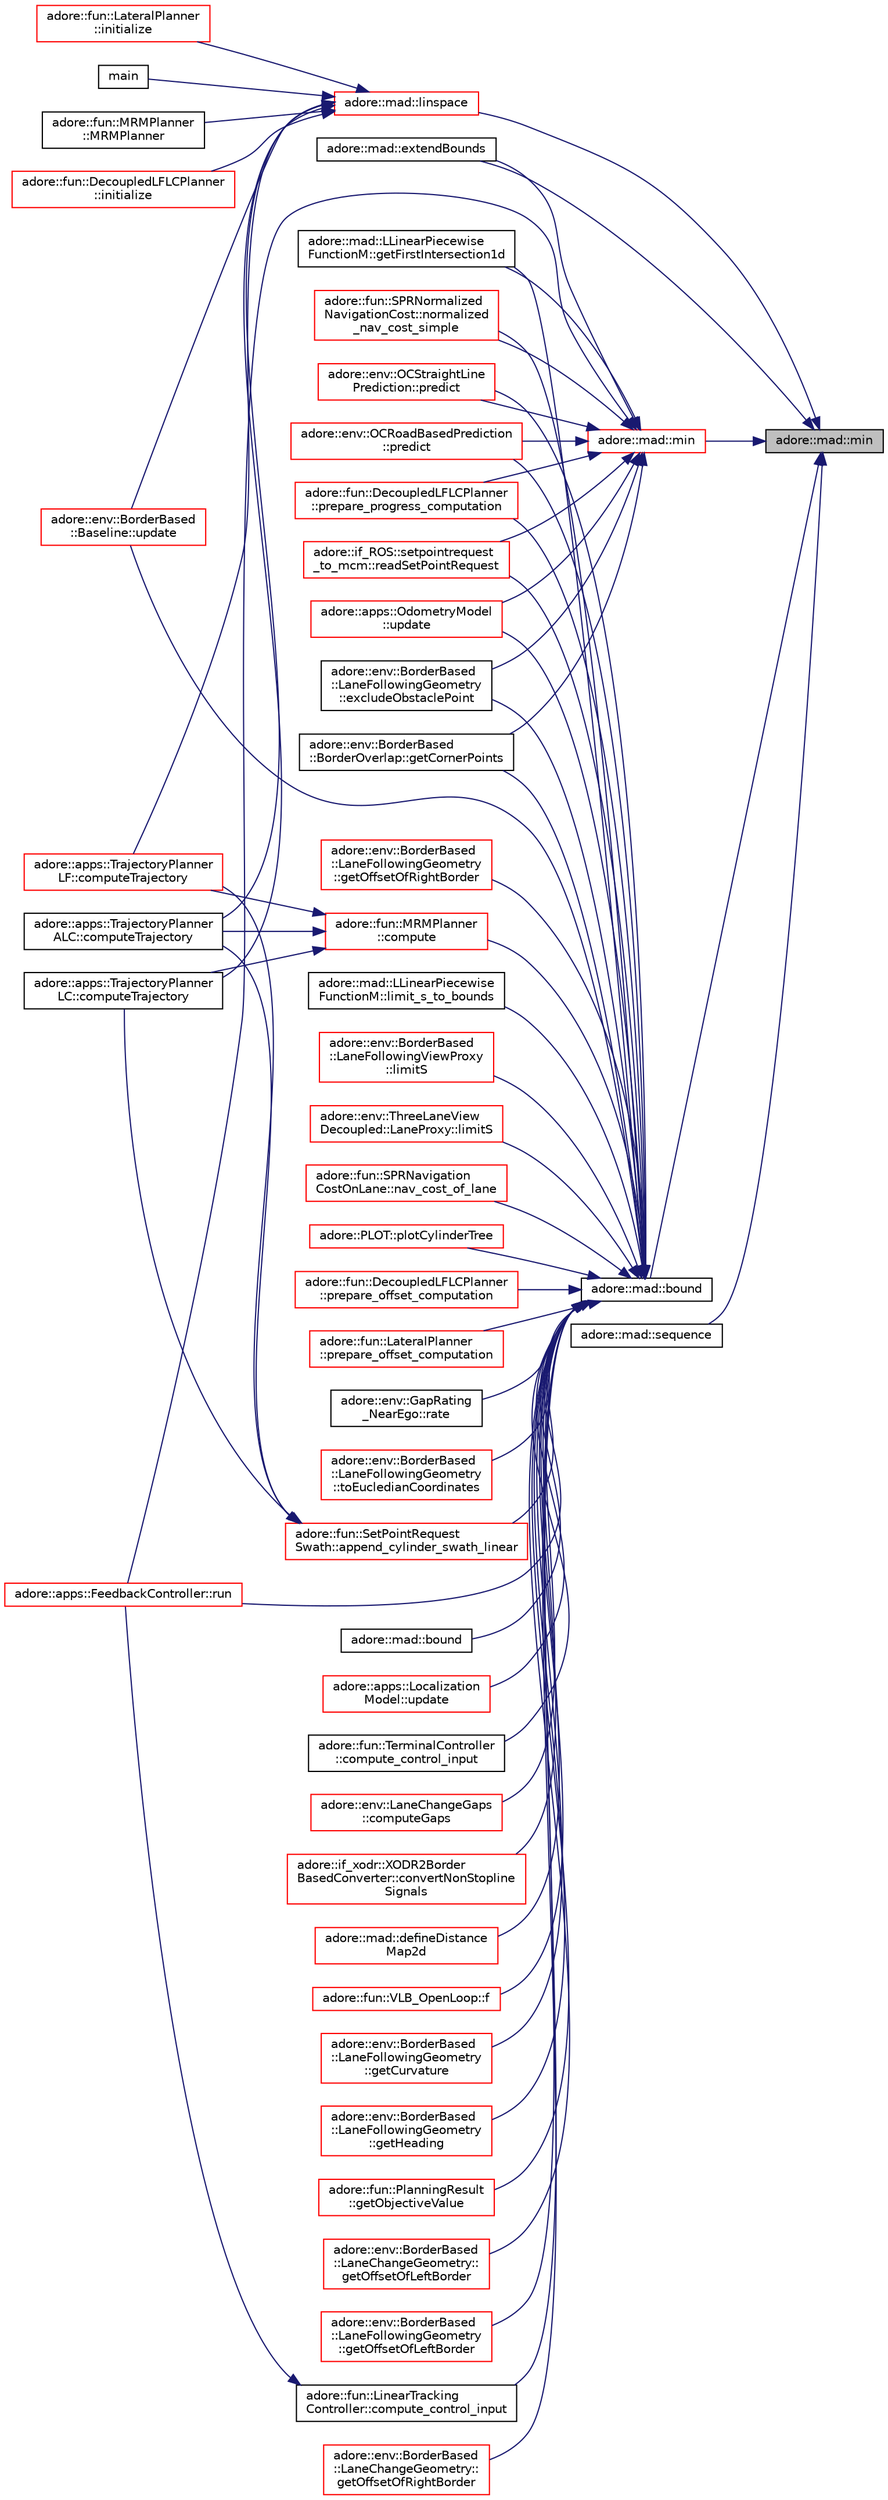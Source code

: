 digraph "adore::mad::min"
{
 // LATEX_PDF_SIZE
  edge [fontname="Helvetica",fontsize="10",labelfontname="Helvetica",labelfontsize="10"];
  node [fontname="Helvetica",fontsize="10",shape=record];
  rankdir="RL";
  Node1 [label="adore::mad::min",height=0.2,width=0.4,color="black", fillcolor="grey75", style="filled", fontcolor="black",tooltip=" "];
  Node1 -> Node2 [dir="back",color="midnightblue",fontsize="10",style="solid",fontname="Helvetica"];
  Node2 [label="adore::mad::bound",height=0.2,width=0.4,color="black", fillcolor="white", style="filled",URL="$namespaceadore_1_1mad.html#a927f4883d4edcec4dcfd9bb1f09d4f62",tooltip=" "];
  Node2 -> Node3 [dir="back",color="midnightblue",fontsize="10",style="solid",fontname="Helvetica"];
  Node3 [label="adore::fun::SetPointRequest\lSwath::append_cylinder_swath_linear",height=0.2,width=0.4,color="red", fillcolor="white", style="filled",URL="$classadore_1_1fun_1_1SetPointRequestSwath.html#a25b8ab48b288e512953324e391bc946e",tooltip=" "];
  Node3 -> Node4 [dir="back",color="midnightblue",fontsize="10",style="solid",fontname="Helvetica"];
  Node4 [label="adore::apps::TrajectoryPlanner\lALC::computeTrajectory",height=0.2,width=0.4,color="black", fillcolor="white", style="filled",URL="$classadore_1_1apps_1_1TrajectoryPlannerALC.html#ac8684dc66c076b07b57f3bb67328314e",tooltip="update data, views and recompute maneuver"];
  Node3 -> Node5 [dir="back",color="midnightblue",fontsize="10",style="solid",fontname="Helvetica"];
  Node5 [label="adore::apps::TrajectoryPlanner\lLC::computeTrajectory",height=0.2,width=0.4,color="black", fillcolor="white", style="filled",URL="$classadore_1_1apps_1_1TrajectoryPlannerLC.html#accad9246ad8f7ab9c45b648c3a70f18a",tooltip="update data, views and recompute maneuver"];
  Node3 -> Node6 [dir="back",color="midnightblue",fontsize="10",style="solid",fontname="Helvetica"];
  Node6 [label="adore::apps::TrajectoryPlanner\lLF::computeTrajectory",height=0.2,width=0.4,color="red", fillcolor="white", style="filled",URL="$classadore_1_1apps_1_1TrajectoryPlannerLF.html#a0f66455260fa8707f58fd45668328d6f",tooltip="update data, views and recompute maneuver"];
  Node2 -> Node15 [dir="back",color="midnightblue",fontsize="10",style="solid",fontname="Helvetica"];
  Node15 [label="adore::mad::bound",height=0.2,width=0.4,color="black", fillcolor="white", style="filled",URL="$namespaceadore_1_1mad.html#a3950e63dd81881b955e8e213a959e46b",tooltip=" "];
  Node2 -> Node16 [dir="back",color="midnightblue",fontsize="10",style="solid",fontname="Helvetica"];
  Node16 [label="adore::fun::MRMPlanner\l::compute",height=0.2,width=0.4,color="red", fillcolor="white", style="filled",URL="$classadore_1_1fun_1_1MRMPlanner.html#aae8436fc85e3888af12e9e35559e3455",tooltip=" "];
  Node16 -> Node4 [dir="back",color="midnightblue",fontsize="10",style="solid",fontname="Helvetica"];
  Node16 -> Node5 [dir="back",color="midnightblue",fontsize="10",style="solid",fontname="Helvetica"];
  Node16 -> Node6 [dir="back",color="midnightblue",fontsize="10",style="solid",fontname="Helvetica"];
  Node2 -> Node19 [dir="back",color="midnightblue",fontsize="10",style="solid",fontname="Helvetica"];
  Node19 [label="adore::fun::LinearTracking\lController::compute_control_input",height=0.2,width=0.4,color="black", fillcolor="white", style="filled",URL="$classadore_1_1fun_1_1LinearTrackingController.html#a6dd536fe3c1648f267b882c1687f95ab",tooltip=" "];
  Node19 -> Node20 [dir="back",color="midnightblue",fontsize="10",style="solid",fontname="Helvetica"];
  Node20 [label="adore::apps::FeedbackController::run",height=0.2,width=0.4,color="red", fillcolor="white", style="filled",URL="$classadore_1_1apps_1_1FeedbackController.html#a53938de6939b52cd8f61a3882cbd86e0",tooltip=" "];
  Node2 -> Node23 [dir="back",color="midnightblue",fontsize="10",style="solid",fontname="Helvetica"];
  Node23 [label="adore::fun::TerminalController\l::compute_control_input",height=0.2,width=0.4,color="black", fillcolor="white", style="filled",URL="$classadore_1_1fun_1_1TerminalController.html#a833cfa688d4c838b1c4bbc3e4e2d2269",tooltip=" "];
  Node2 -> Node24 [dir="back",color="midnightblue",fontsize="10",style="solid",fontname="Helvetica"];
  Node24 [label="adore::env::LaneChangeGaps\l::computeGaps",height=0.2,width=0.4,color="red", fillcolor="white", style="filled",URL="$classadore_1_1env_1_1LaneChangeGaps.html#add65c54915bf8c76c346fef8e68f14bc",tooltip=" "];
  Node2 -> Node27 [dir="back",color="midnightblue",fontsize="10",style="solid",fontname="Helvetica"];
  Node27 [label="adore::if_xodr::XODR2Border\lBasedConverter::convertNonStopline\lSignals",height=0.2,width=0.4,color="red", fillcolor="white", style="filled",URL="$classadore_1_1if__xodr_1_1XODR2BorderBasedConverter.html#adf9ff05235f364296ad823c54ad22929",tooltip="determine absolute coordinate and heading of non stop line headings"];
  Node2 -> Node39 [dir="back",color="midnightblue",fontsize="10",style="solid",fontname="Helvetica"];
  Node39 [label="adore::mad::defineDistance\lMap2d",height=0.2,width=0.4,color="red", fillcolor="white", style="filled",URL="$namespaceadore_1_1mad.html#a9b37b72a4ab15b34bf4bba7583a34dee",tooltip=" "];
  Node2 -> Node45 [dir="back",color="midnightblue",fontsize="10",style="solid",fontname="Helvetica"];
  Node45 [label="adore::env::BorderBased\l::LaneFollowingGeometry\l::excludeObstaclePoint",height=0.2,width=0.4,color="black", fillcolor="white", style="filled",URL="$classadore_1_1env_1_1BorderBased_1_1LaneFollowingGeometry.html#ad186acfd36137d81b50ab523d9d2938f",tooltip="Modify a lane boundary to exclude a given point."];
  Node2 -> Node46 [dir="back",color="midnightblue",fontsize="10",style="solid",fontname="Helvetica"];
  Node46 [label="adore::fun::VLB_OpenLoop::f",height=0.2,width=0.4,color="red", fillcolor="white", style="filled",URL="$classadore_1_1fun_1_1VLB__OpenLoop.html#a4cabed52bbea40a691433e5cad0891ae",tooltip=" "];
  Node2 -> Node55 [dir="back",color="midnightblue",fontsize="10",style="solid",fontname="Helvetica"];
  Node55 [label="adore::env::BorderBased\l::BorderOverlap::getCornerPoints",height=0.2,width=0.4,color="black", fillcolor="white", style="filled",URL="$structadore_1_1env_1_1BorderBased_1_1BorderOverlap.html#a275703815047077c6ac3b75389105d2c",tooltip="Get the corner points of the overlap."];
  Node2 -> Node56 [dir="back",color="midnightblue",fontsize="10",style="solid",fontname="Helvetica"];
  Node56 [label="adore::env::BorderBased\l::LaneFollowingGeometry\l::getCurvature",height=0.2,width=0.4,color="red", fillcolor="white", style="filled",URL="$classadore_1_1env_1_1BorderBased_1_1LaneFollowingGeometry.html#ad1a92624a2dd914dc135eca0309ef9a8",tooltip="Get the curvature of the lane at a certain position."];
  Node2 -> Node59 [dir="back",color="midnightblue",fontsize="10",style="solid",fontname="Helvetica"];
  Node59 [label="adore::mad::LLinearPiecewise\lFunctionM::getFirstIntersection1d",height=0.2,width=0.4,color="black", fillcolor="white", style="filled",URL="$classadore_1_1mad_1_1LLinearPiecewiseFunctionM.html#aa33105fe6aeb10a32eb188d84b3be890",tooltip=" "];
  Node2 -> Node60 [dir="back",color="midnightblue",fontsize="10",style="solid",fontname="Helvetica"];
  Node60 [label="adore::env::BorderBased\l::LaneFollowingGeometry\l::getHeading",height=0.2,width=0.4,color="red", fillcolor="white", style="filled",URL="$classadore_1_1env_1_1BorderBased_1_1LaneFollowingGeometry.html#a1720c305927de419daeb577fb3055630",tooltip="Get the heading at a certain position."];
  Node2 -> Node63 [dir="back",color="midnightblue",fontsize="10",style="solid",fontname="Helvetica"];
  Node63 [label="adore::fun::PlanningResult\l::getObjectiveValue",height=0.2,width=0.4,color="red", fillcolor="white", style="filled",URL="$structadore_1_1fun_1_1PlanningResult.html#a36a6fe94ff79083182756ac564459006",tooltip=" "];
  Node2 -> Node67 [dir="back",color="midnightblue",fontsize="10",style="solid",fontname="Helvetica"];
  Node67 [label="adore::env::BorderBased\l::LaneChangeGeometry::\lgetOffsetOfLeftBorder",height=0.2,width=0.4,color="red", fillcolor="white", style="filled",URL="$classadore_1_1env_1_1BorderBased_1_1LaneChangeGeometry.html#afc7f7418aed3c6261dcd6f5b864cc229",tooltip="Get the offset of the left border at a certain position."];
  Node2 -> Node70 [dir="back",color="midnightblue",fontsize="10",style="solid",fontname="Helvetica"];
  Node70 [label="adore::env::BorderBased\l::LaneFollowingGeometry\l::getOffsetOfLeftBorder",height=0.2,width=0.4,color="red", fillcolor="white", style="filled",URL="$classadore_1_1env_1_1BorderBased_1_1LaneFollowingGeometry.html#a06948f564268fcc8839d8f68264dd21c",tooltip="Get the offset of the left border at a certain position."];
  Node2 -> Node79 [dir="back",color="midnightblue",fontsize="10",style="solid",fontname="Helvetica"];
  Node79 [label="adore::env::BorderBased\l::LaneChangeGeometry::\lgetOffsetOfRightBorder",height=0.2,width=0.4,color="red", fillcolor="white", style="filled",URL="$classadore_1_1env_1_1BorderBased_1_1LaneChangeGeometry.html#a9b119a119b33546fde049def7e9478d5",tooltip="Get the offset of the right border at a certain position."];
  Node2 -> Node81 [dir="back",color="midnightblue",fontsize="10",style="solid",fontname="Helvetica"];
  Node81 [label="adore::env::BorderBased\l::LaneFollowingGeometry\l::getOffsetOfRightBorder",height=0.2,width=0.4,color="red", fillcolor="white", style="filled",URL="$classadore_1_1env_1_1BorderBased_1_1LaneFollowingGeometry.html#a9a5eb2a8767f13365d0e62fa024bc6a5",tooltip="Get the offset of the right border at a certain position."];
  Node2 -> Node83 [dir="back",color="midnightblue",fontsize="10",style="solid",fontname="Helvetica"];
  Node83 [label="adore::mad::LLinearPiecewise\lFunctionM::limit_s_to_bounds",height=0.2,width=0.4,color="black", fillcolor="white", style="filled",URL="$classadore_1_1mad_1_1LLinearPiecewiseFunctionM.html#af583aeb46e42f595578832e0869becf7",tooltip="shifts s to be in between limitLo and limitHi"];
  Node2 -> Node84 [dir="back",color="midnightblue",fontsize="10",style="solid",fontname="Helvetica"];
  Node84 [label="adore::env::BorderBased\l::LaneFollowingViewProxy\l::limitS",height=0.2,width=0.4,color="red", fillcolor="white", style="filled",URL="$classadore_1_1env_1_1BorderBased_1_1LaneFollowingViewProxy.html#af6812487d6f186eb764ce20b34ee9f8a",tooltip=" "];
  Node2 -> Node92 [dir="back",color="midnightblue",fontsize="10",style="solid",fontname="Helvetica"];
  Node92 [label="adore::env::ThreeLaneView\lDecoupled::LaneProxy::limitS",height=0.2,width=0.4,color="red", fillcolor="white", style="filled",URL="$classadore_1_1env_1_1ThreeLaneViewDecoupled_1_1LaneProxy.html#a685b3d49deb2efe36d5b36f9789f5575",tooltip=" "];
  Node2 -> Node108 [dir="back",color="midnightblue",fontsize="10",style="solid",fontname="Helvetica"];
  Node108 [label="adore::fun::SPRNavigation\lCostOnLane::nav_cost_of_lane",height=0.2,width=0.4,color="red", fillcolor="white", style="filled",URL="$classadore_1_1fun_1_1SPRNavigationCostOnLane.html#a1b9b71f775b0630b647567144cd35f06",tooltip="minimum cost of given lane, independent of trajectory"];
  Node2 -> Node110 [dir="back",color="midnightblue",fontsize="10",style="solid",fontname="Helvetica"];
  Node110 [label="adore::fun::SPRNormalized\lNavigationCost::normalized\l_nav_cost_simple",height=0.2,width=0.4,color="red", fillcolor="white", style="filled",URL="$classadore_1_1fun_1_1SPRNormalizedNavigationCost.html#a0d97ab593763f208e17053affdcb428e",tooltip="simplified version of normalized_nav_cost: lane is given"];
  Node2 -> Node112 [dir="back",color="midnightblue",fontsize="10",style="solid",fontname="Helvetica"];
  Node112 [label="adore::PLOT::plotCylinderTree",height=0.2,width=0.4,color="red", fillcolor="white", style="filled",URL="$namespaceadore_1_1PLOT.html#a06e182f546ad1bb12ff78136e6318edd",tooltip=" "];
  Node2 -> Node125 [dir="back",color="midnightblue",fontsize="10",style="solid",fontname="Helvetica"];
  Node125 [label="adore::env::OCStraightLine\lPrediction::predict",height=0.2,width=0.4,color="red", fillcolor="white", style="filled",URL="$classadore_1_1env_1_1OCStraightLinePrediction.html#a98a7c5f4c101c7a917f8e5a3e984cd16",tooltip=" "];
  Node2 -> Node131 [dir="back",color="midnightblue",fontsize="10",style="solid",fontname="Helvetica"];
  Node131 [label="adore::env::OCRoadBasedPrediction\l::predict",height=0.2,width=0.4,color="red", fillcolor="white", style="filled",URL="$classadore_1_1env_1_1OCRoadBasedPrediction.html#af6fda5b2a78669c5e19e222348665713",tooltip=" "];
  Node2 -> Node132 [dir="back",color="midnightblue",fontsize="10",style="solid",fontname="Helvetica"];
  Node132 [label="adore::fun::DecoupledLFLCPlanner\l::prepare_offset_computation",height=0.2,width=0.4,color="red", fillcolor="white", style="filled",URL="$classadore_1_1fun_1_1DecoupledLFLCPlanner.html#ae79c739be18dc79db3521eb2540fb678",tooltip=" "];
  Node2 -> Node133 [dir="back",color="midnightblue",fontsize="10",style="solid",fontname="Helvetica"];
  Node133 [label="adore::fun::LateralPlanner\l::prepare_offset_computation",height=0.2,width=0.4,color="red", fillcolor="white", style="filled",URL="$classadore_1_1fun_1_1LateralPlanner.html#a693509deea6464322cd6219ebced4b05",tooltip=" "];
  Node2 -> Node134 [dir="back",color="midnightblue",fontsize="10",style="solid",fontname="Helvetica"];
  Node134 [label="adore::fun::DecoupledLFLCPlanner\l::prepare_progress_computation",height=0.2,width=0.4,color="red", fillcolor="white", style="filled",URL="$classadore_1_1fun_1_1DecoupledLFLCPlanner.html#a1ed615f477f8ccb4b64217e7690563c2",tooltip=" "];
  Node2 -> Node135 [dir="back",color="midnightblue",fontsize="10",style="solid",fontname="Helvetica"];
  Node135 [label="adore::env::GapRating\l_NearEgo::rate",height=0.2,width=0.4,color="black", fillcolor="white", style="filled",URL="$classadore_1_1env_1_1GapRating__NearEgo.html#a85bf9cc9e77eaece44563ef5382a0b87",tooltip=" "];
  Node2 -> Node136 [dir="back",color="midnightblue",fontsize="10",style="solid",fontname="Helvetica"];
  Node136 [label="adore::if_ROS::setpointrequest\l_to_mcm::readSetPointRequest",height=0.2,width=0.4,color="red", fillcolor="white", style="filled",URL="$classadore_1_1if__ROS_1_1setpointrequest__to__mcm.html#acfc54ebf23396c9a4a012b0ef185556c",tooltip=" "];
  Node2 -> Node20 [dir="back",color="midnightblue",fontsize="10",style="solid",fontname="Helvetica"];
  Node2 -> Node140 [dir="back",color="midnightblue",fontsize="10",style="solid",fontname="Helvetica"];
  Node140 [label="adore::env::BorderBased\l::LaneFollowingGeometry\l::toEucledianCoordinates",height=0.2,width=0.4,color="red", fillcolor="white", style="filled",URL="$classadore_1_1env_1_1BorderBased_1_1LaneFollowingGeometry.html#a9bbf6e74ae3889713c5047a0d28d3b4f",tooltip="Transform from relative to euclidian coordinates."];
  Node2 -> Node143 [dir="back",color="midnightblue",fontsize="10",style="solid",fontname="Helvetica"];
  Node143 [label="adore::apps::Localization\lModel::update",height=0.2,width=0.4,color="red", fillcolor="white", style="filled",URL="$classadore_1_1apps_1_1LocalizationModel.html#a4b0b280b821ef650bead639c9f17b271",tooltip="simulation step of the odometry estimate model"];
  Node2 -> Node146 [dir="back",color="midnightblue",fontsize="10",style="solid",fontname="Helvetica"];
  Node146 [label="adore::apps::OdometryModel\l::update",height=0.2,width=0.4,color="red", fillcolor="white", style="filled",URL="$classadore_1_1apps_1_1OdometryModel.html#a2b8a8009f336999f7768a9eba0590c75",tooltip="simulation step of the odometry estimate model"];
  Node2 -> Node149 [dir="back",color="midnightblue",fontsize="10",style="solid",fontname="Helvetica"];
  Node149 [label="adore::env::BorderBased\l::Baseline::update",height=0.2,width=0.4,color="red", fillcolor="white", style="filled",URL="$classadore_1_1env_1_1BorderBased_1_1Baseline.html#a09c90ecc7b472770bc2ec35de280ae3c",tooltip="compute fit for borderSequence"];
  Node1 -> Node152 [dir="back",color="midnightblue",fontsize="10",style="solid",fontname="Helvetica"];
  Node152 [label="adore::mad::extendBounds",height=0.2,width=0.4,color="black", fillcolor="white", style="filled",URL="$namespaceadore_1_1mad.html#a62516f1abc40135ec50badd35dd03059",tooltip=" "];
  Node1 -> Node153 [dir="back",color="midnightblue",fontsize="10",style="solid",fontname="Helvetica"];
  Node153 [label="adore::mad::linspace",height=0.2,width=0.4,color="red", fillcolor="white", style="filled",URL="$namespaceadore_1_1mad.html#a7bfd7c9a7c5816ef00e7b52d20957690",tooltip=" "];
  Node153 -> Node4 [dir="back",color="midnightblue",fontsize="10",style="solid",fontname="Helvetica"];
  Node153 -> Node5 [dir="back",color="midnightblue",fontsize="10",style="solid",fontname="Helvetica"];
  Node153 -> Node6 [dir="back",color="midnightblue",fontsize="10",style="solid",fontname="Helvetica"];
  Node153 -> Node154 [dir="back",color="midnightblue",fontsize="10",style="solid",fontname="Helvetica"];
  Node154 [label="adore::fun::DecoupledLFLCPlanner\l::initialize",height=0.2,width=0.4,color="red", fillcolor="white", style="filled",URL="$classadore_1_1fun_1_1DecoupledLFLCPlanner.html#a9538b2101235a1c1319e69e65aafe8f0",tooltip=" "];
  Node153 -> Node157 [dir="back",color="midnightblue",fontsize="10",style="solid",fontname="Helvetica"];
  Node157 [label="adore::fun::LateralPlanner\l::initialize",height=0.2,width=0.4,color="red", fillcolor="white", style="filled",URL="$classadore_1_1fun_1_1LateralPlanner.html#a929fb7f15f488b3631c77a92942bbf27",tooltip=" "];
  Node153 -> Node51 [dir="back",color="midnightblue",fontsize="10",style="solid",fontname="Helvetica"];
  Node51 [label="main",height=0.2,width=0.4,color="black", fillcolor="white", style="filled",URL="$test__trajectory__planner__node_8cpp.html#a3c04138a5bfe5d72780bb7e82a18e627",tooltip=" "];
  Node153 -> Node160 [dir="back",color="midnightblue",fontsize="10",style="solid",fontname="Helvetica"];
  Node160 [label="adore::fun::MRMPlanner\l::MRMPlanner",height=0.2,width=0.4,color="black", fillcolor="white", style="filled",URL="$classadore_1_1fun_1_1MRMPlanner.html#a6892804420905c81aedad458aaebaa94",tooltip=" "];
  Node153 -> Node149 [dir="back",color="midnightblue",fontsize="10",style="solid",fontname="Helvetica"];
  Node1 -> Node163 [dir="back",color="midnightblue",fontsize="10",style="solid",fontname="Helvetica"];
  Node163 [label="adore::mad::min",height=0.2,width=0.4,color="red", fillcolor="white", style="filled",URL="$namespaceadore_1_1mad.html#ab58ecb752f9bbfe27832e0a2c0e22c2b",tooltip=" "];
  Node163 -> Node45 [dir="back",color="midnightblue",fontsize="10",style="solid",fontname="Helvetica"];
  Node163 -> Node152 [dir="back",color="midnightblue",fontsize="10",style="solid",fontname="Helvetica"];
  Node163 -> Node55 [dir="back",color="midnightblue",fontsize="10",style="solid",fontname="Helvetica"];
  Node163 -> Node59 [dir="back",color="midnightblue",fontsize="10",style="solid",fontname="Helvetica"];
  Node163 -> Node110 [dir="back",color="midnightblue",fontsize="10",style="solid",fontname="Helvetica"];
  Node163 -> Node125 [dir="back",color="midnightblue",fontsize="10",style="solid",fontname="Helvetica"];
  Node163 -> Node131 [dir="back",color="midnightblue",fontsize="10",style="solid",fontname="Helvetica"];
  Node163 -> Node134 [dir="back",color="midnightblue",fontsize="10",style="solid",fontname="Helvetica"];
  Node163 -> Node136 [dir="back",color="midnightblue",fontsize="10",style="solid",fontname="Helvetica"];
  Node163 -> Node20 [dir="back",color="midnightblue",fontsize="10",style="solid",fontname="Helvetica"];
  Node163 -> Node146 [dir="back",color="midnightblue",fontsize="10",style="solid",fontname="Helvetica"];
  Node1 -> Node513 [dir="back",color="midnightblue",fontsize="10",style="solid",fontname="Helvetica"];
  Node513 [label="adore::mad::sequence",height=0.2,width=0.4,color="black", fillcolor="white", style="filled",URL="$namespaceadore_1_1mad.html#af01123aacf80a152d3ed2c43c6bebbc5",tooltip=" "];
}
